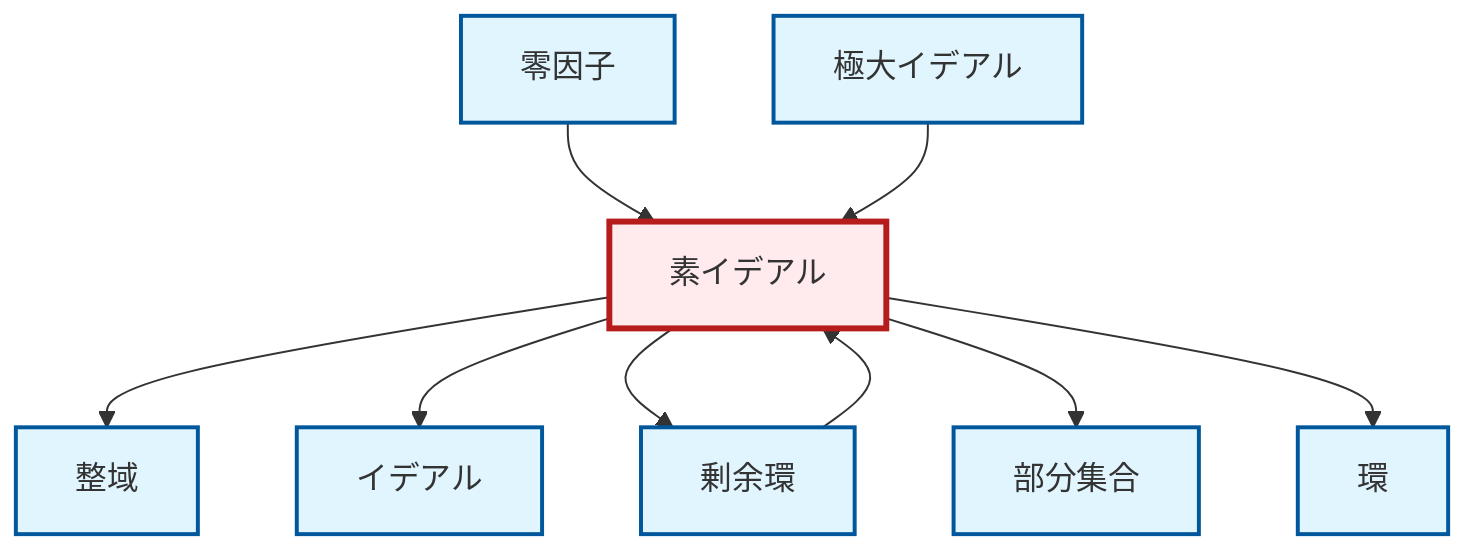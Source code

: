 graph TD
    classDef definition fill:#e1f5fe,stroke:#01579b,stroke-width:2px
    classDef theorem fill:#f3e5f5,stroke:#4a148c,stroke-width:2px
    classDef axiom fill:#fff3e0,stroke:#e65100,stroke-width:2px
    classDef example fill:#e8f5e9,stroke:#1b5e20,stroke-width:2px
    classDef current fill:#ffebee,stroke:#b71c1c,stroke-width:3px
    def-maximal-ideal["極大イデアル"]:::definition
    def-quotient-ring["剰余環"]:::definition
    def-prime-ideal["素イデアル"]:::definition
    def-zero-divisor["零因子"]:::definition
    def-subset["部分集合"]:::definition
    def-ring["環"]:::definition
    def-ideal["イデアル"]:::definition
    def-integral-domain["整域"]:::definition
    def-prime-ideal --> def-integral-domain
    def-prime-ideal --> def-ideal
    def-prime-ideal --> def-quotient-ring
    def-prime-ideal --> def-subset
    def-prime-ideal --> def-ring
    def-quotient-ring --> def-prime-ideal
    def-zero-divisor --> def-prime-ideal
    def-maximal-ideal --> def-prime-ideal
    class def-prime-ideal current